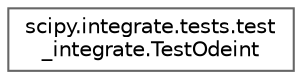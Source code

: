digraph "Graphical Class Hierarchy"
{
 // LATEX_PDF_SIZE
  bgcolor="transparent";
  edge [fontname=Helvetica,fontsize=10,labelfontname=Helvetica,labelfontsize=10];
  node [fontname=Helvetica,fontsize=10,shape=box,height=0.2,width=0.4];
  rankdir="LR";
  Node0 [id="Node000000",label="scipy.integrate.tests.test\l_integrate.TestOdeint",height=0.2,width=0.4,color="grey40", fillcolor="white", style="filled",URL="$db/da4/classscipy_1_1integrate_1_1tests_1_1test__integrate_1_1TestOdeint.html",tooltip=" "];
}
